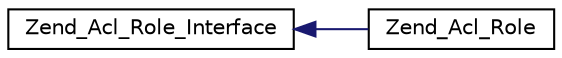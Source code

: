 digraph G
{
  edge [fontname="Helvetica",fontsize="10",labelfontname="Helvetica",labelfontsize="10"];
  node [fontname="Helvetica",fontsize="10",shape=record];
  rankdir="LR";
  Node1 [label="Zend_Acl_Role_Interface",height=0.2,width=0.4,color="black", fillcolor="white", style="filled",URL="$interface_zend___acl___role___interface.html"];
  Node1 -> Node2 [dir="back",color="midnightblue",fontsize="10",style="solid",fontname="Helvetica"];
  Node2 [label="Zend_Acl_Role",height=0.2,width=0.4,color="black", fillcolor="white", style="filled",URL="$class_zend___acl___role.html"];
}
